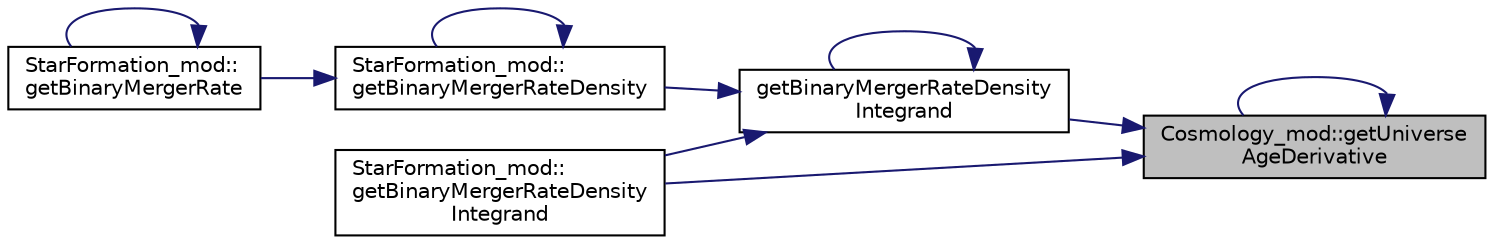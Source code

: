 digraph "Cosmology_mod::getUniverseAgeDerivative"
{
 // LATEX_PDF_SIZE
  edge [fontname="Helvetica",fontsize="10",labelfontname="Helvetica",labelfontsize="10"];
  node [fontname="Helvetica",fontsize="10",shape=record];
  rankdir="RL";
  Node1 [label="Cosmology_mod::getUniverse\lAgeDerivative",height=0.2,width=0.4,color="black", fillcolor="grey75", style="filled", fontcolor="black",tooltip="Return the derivative of the age of the Universe, w.r.t. redshift for a given input redshift + 1."];
  Node1 -> Node2 [dir="back",color="midnightblue",fontsize="10",style="solid",fontname="Helvetica"];
  Node2 [label="getBinaryMergerRateDensity\lIntegrand",height=0.2,width=0.4,color="black", fillcolor="white", style="filled",URL="$StarFormation__mod_8f90.html#a0c6f37886fc254cf8b432892fecaf00c",tooltip=" "];
  Node2 -> Node3 [dir="back",color="midnightblue",fontsize="10",style="solid",fontname="Helvetica"];
  Node3 [label="StarFormation_mod::\lgetBinaryMergerRateDensity",height=0.2,width=0.4,color="black", fillcolor="white", style="filled",URL="$namespaceStarFormation__mod.html#a05261e0606d7fc217cbea2b438513c7c",tooltip=" "];
  Node3 -> Node4 [dir="back",color="midnightblue",fontsize="10",style="solid",fontname="Helvetica"];
  Node4 [label="StarFormation_mod::\lgetBinaryMergerRate",height=0.2,width=0.4,color="black", fillcolor="white", style="filled",URL="$namespaceStarFormation__mod.html#a1178a8944618354940abf55f50c67bb8",tooltip=" "];
  Node4 -> Node4 [dir="back",color="midnightblue",fontsize="10",style="solid",fontname="Helvetica"];
  Node3 -> Node3 [dir="back",color="midnightblue",fontsize="10",style="solid",fontname="Helvetica"];
  Node2 -> Node2 [dir="back",color="midnightblue",fontsize="10",style="solid",fontname="Helvetica"];
  Node2 -> Node5 [dir="back",color="midnightblue",fontsize="10",style="solid",fontname="Helvetica"];
  Node5 [label="StarFormation_mod::\lgetBinaryMergerRateDensity\lIntegrand",height=0.2,width=0.4,color="black", fillcolor="white", style="filled",URL="$namespaceStarFormation__mod.html#a87dbfdb342478de84963075bb9af9227",tooltip=" "];
  Node1 -> Node5 [dir="back",color="midnightblue",fontsize="10",style="solid",fontname="Helvetica"];
  Node1 -> Node1 [dir="back",color="midnightblue",fontsize="10",style="solid",fontname="Helvetica"];
}
